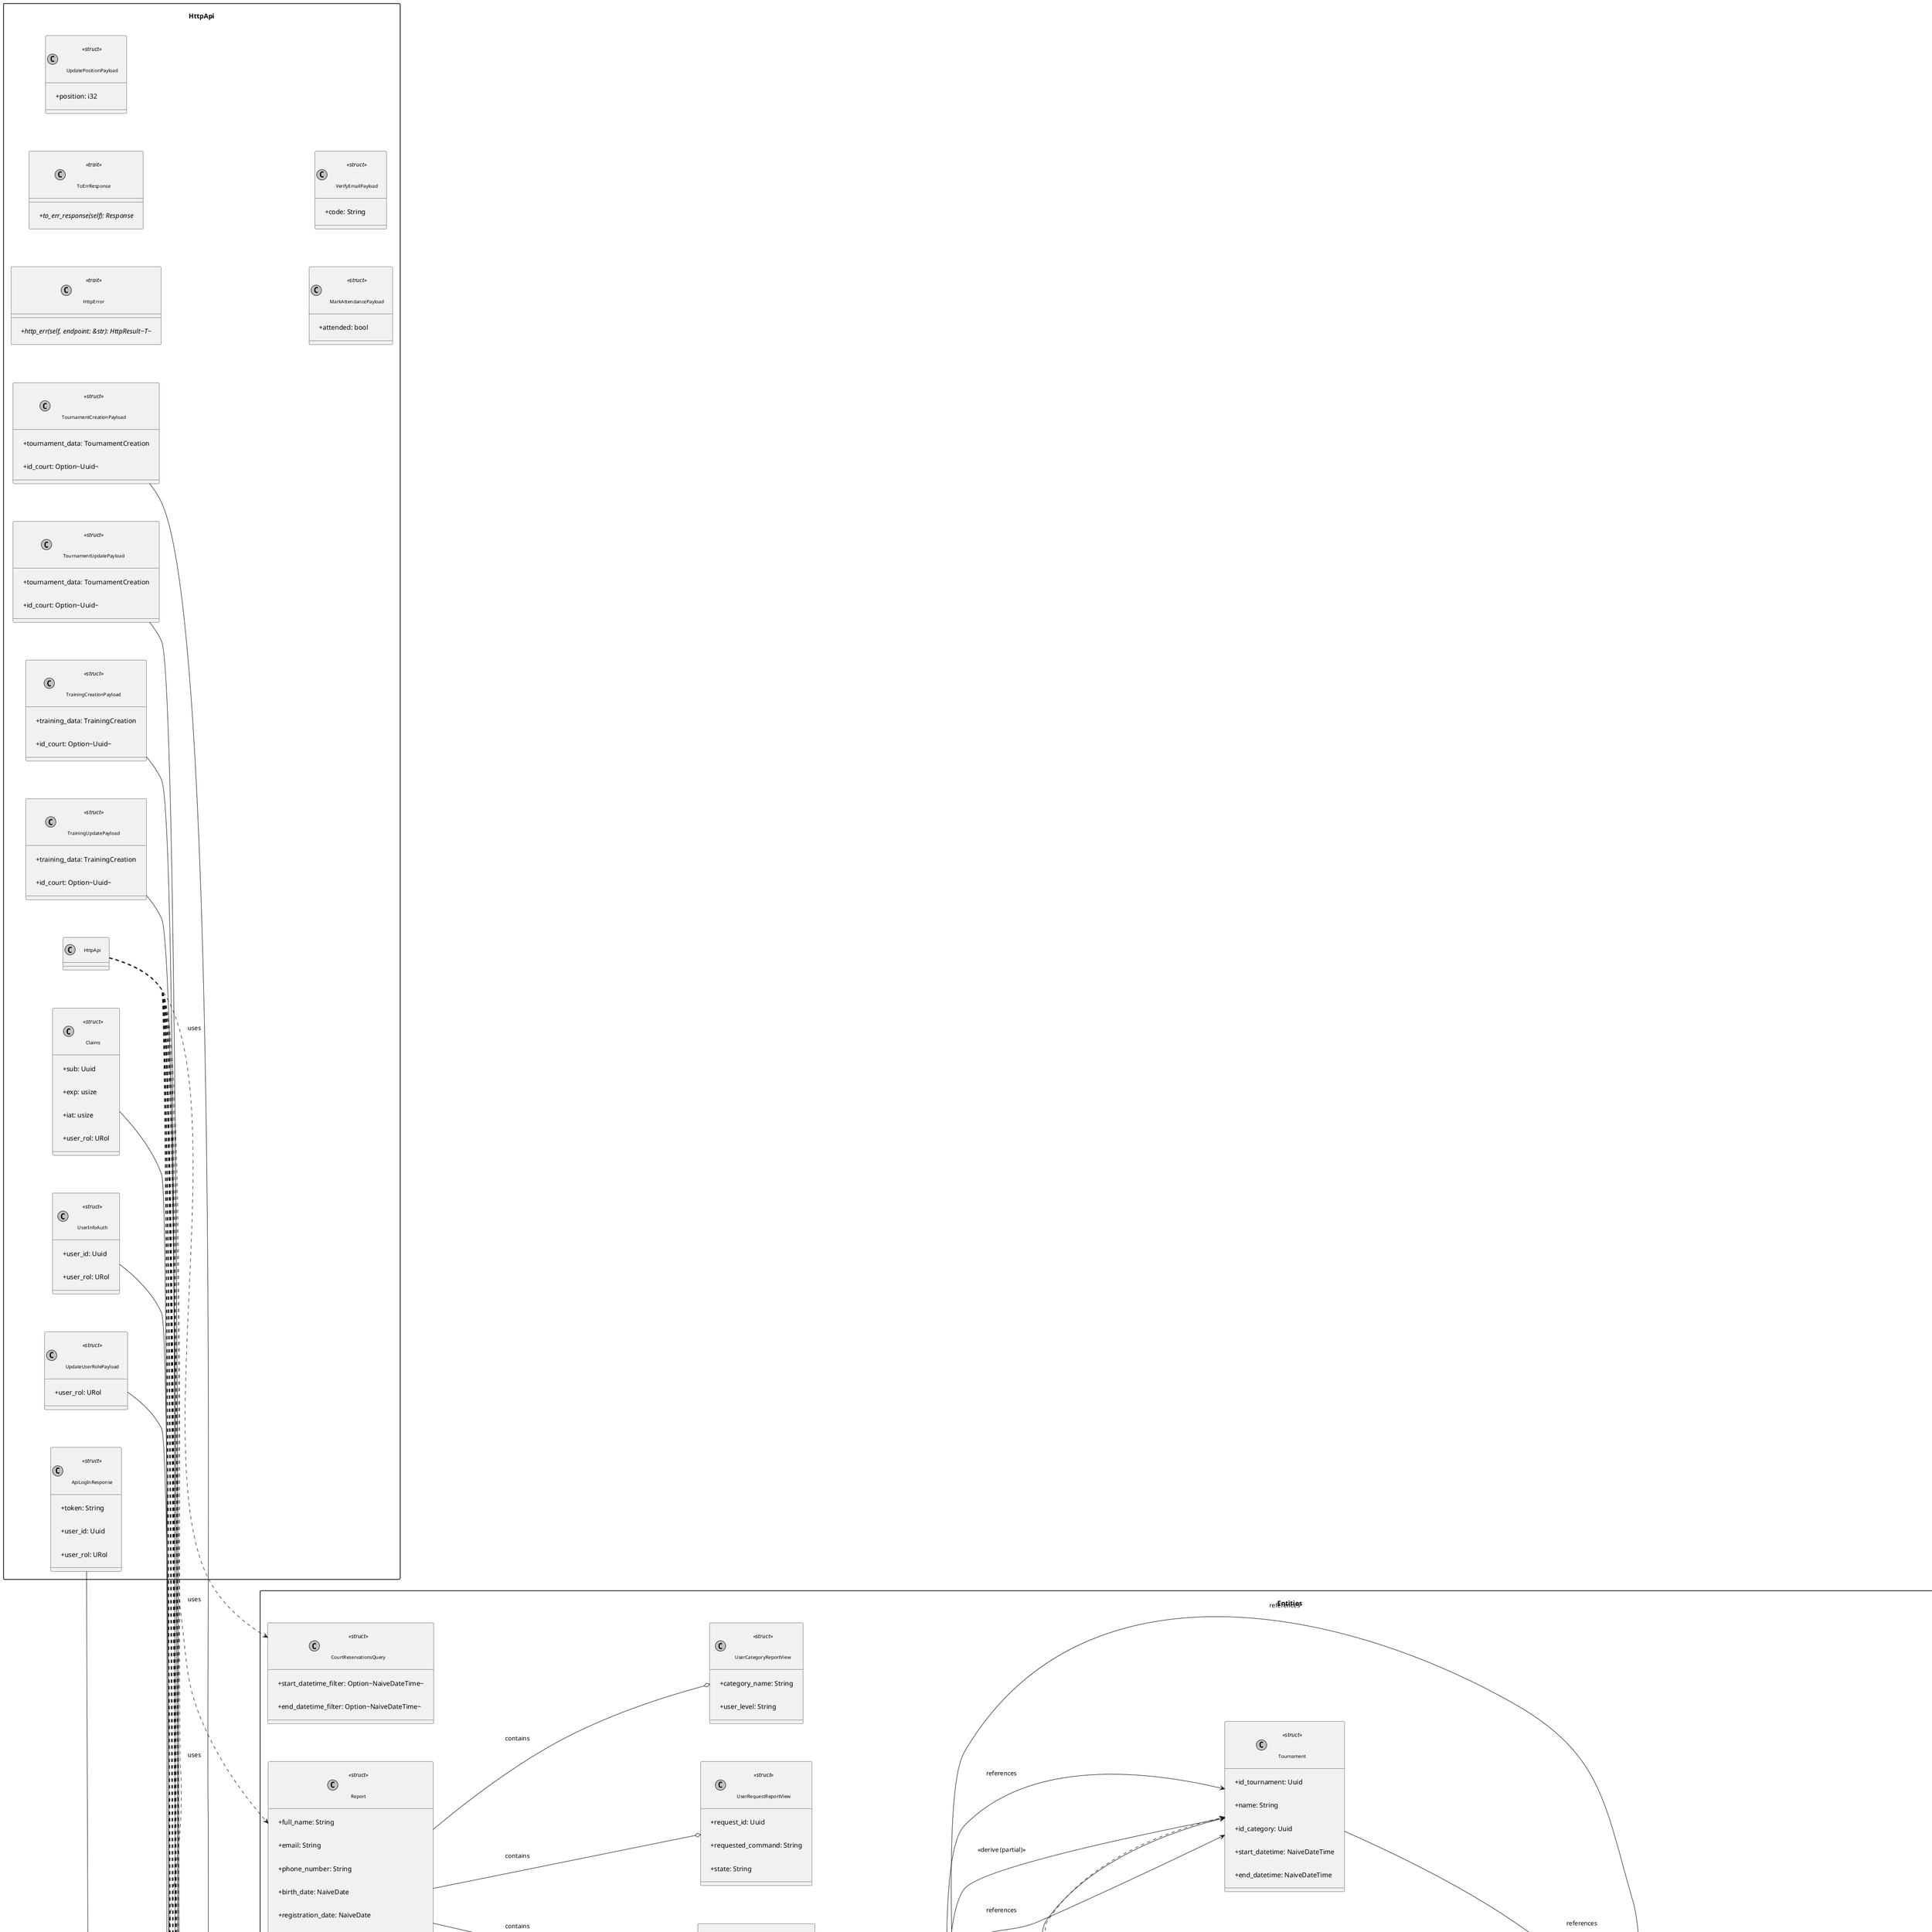 @startuml
' Improve layout and spacing for better line separation
left to right direction
skinparam packageStyle rectangle
skinparam padding 15
skinparam classFontSize 10
skinparam monochrome true
skinparam classAttributeIconSize 0
skinparam nodesep 80
skinparam ranksep 80

    namespace Entities {
        class Category <<struct>> {
            +id_category: Uuid
            +name: String
            +min_age: i32
            +max_age: i32
        }
        class CategoryCreation <<struct>> {
            +name: String
            +min_age: i32
            +max_age: i32
        }
        CategoryCreation --> Category 

        class LevelName <<enum>> {
            BEGGINER
            AMATEUR
            PROFESSIONAL
            +value(): u8
            +partial_cmp(other: &Self): Option~Ordering~
            +cmp(other: &Self): Ordering
        }

        class Level <<struct>> {
            +level_name: LevelName
        }

        class CategoryRequirement <<struct>> {
            +id_category_requirement: Uuid
            +id_category: Uuid
            +requirement_description: String
            +required_level: LevelName
        }
        CategoryRequirement --> LevelName : uses
        CategoryRequirement --> Category : references

        class Court <<struct>> {
             +id_court: Uuid
             +court_name: String
        }
        class CourtCreation <<struct>> {
            +court_name: String
        }
        CourtCreation --> Court : <<derive (partial)>>

        class CourtReservation <<struct>> {
            +id_court_reservation: Uuid
            +id_court: Uuid
            +start_reservation_datetime: NaiveDateTime
            +end_reservation_datetime: NaiveDateTime
            +id_training: Option~Uuid~
            +id_tournament: Option~Uuid~
        }
        class CourtReservationCreation <<struct>> {
             +id_court: Uuid
             +start_reservation_datetime: NaiveDateTime
             +end_reservation_datetime: NaiveDateTime
             +id_training: Option~Uuid~
             +id_tournament: Option~Uuid~
        }
        CourtReservationCreation --> CourtReservation : <<derive (partial)>>
        CourtReservation --> Court : references
        CourtReservation --> Training : references (optional)
        CourtReservation --> Tournament : references (optional)

        class CourtReservationsQuery <<struct>> {
            +start_datetime_filter: Option~NaiveDateTime~
            +end_datetime_filter: Option~NaiveDateTime~
        }

        class Report <<struct>> {
            +full_name: String
            +email: String
            +phone_number: String
            +birth_date: NaiveDate
            +registration_date: NaiveDate
            +categories: Vec~UserCategoryReportView~
            +training_summary: TrainingSummary
            +tournament_summary: TournamentSummary
            +tuition_summary: TuitionSummary
            +requests: Vec~UserRequestReportView~
        }
        class UserCategoryReportView <<struct>> {
             +category_name: String
             +user_level: String
        }
        class TrainingSummary <<struct>> {
             +total_registrations: u32
             +total_attendances: u32
             +most_recent_attendance: Option~NaiveDate~
        }
        class TournamentSummary <<struct>> {
             +total_registrations: u32
             +total_attendances: u32
             +most_recent_attendance: Option~NaiveDate~
             +most_recent_registration: Option~NaiveDate~
        }
        class TuitionSummary <<struct>> {
            +last_payment_amount: f64
            +last_payment_date: NaiveDate
            +days_until_next_payment: i64
            +total_payments: f64
        }
        class UserRequestReportView <<struct>> {
            +request_id: Uuid
            +requested_command: String
            +state: String
        }
        Report --o UserCategoryReportView : contains
        Report --o TrainingSummary : contains
        Report --o TournamentSummary : contains
        Report --o TuitionSummary : contains
        Report --o UserRequestReportView : contains

        class Request <<struct>> {
            +request_id: Uuid
            +requester_id: Uuid
            +requested_command: String
            +justification: String
            +approved: Option~bool~
            +approver_id: Option~Uuid~
        }
        class RequestCreation <<struct>> {
            +requester_id: Uuid
            +requested_command: String
            +justification: String
        }
        RequestCreation --> Request : <<derive (partial)>>
        Request --> User : references requester
        Request --> User : references approver (optional)

        class Tournament <<struct>> {
            +id_tournament: Uuid
            +name: String
            +id_category: Uuid
            +start_datetime: NaiveDateTime
            +end_datetime: NaiveDateTime
        }
        class TournamentCreation <<struct>> {
            +name: String
            +id_category: Uuid
            +start_datetime: NaiveDateTime
            +end_datetime: NaiveDateTime
        }
        TournamentCreation --> Tournament : <<derive (partial)>>
        Tournament --> Category : references

        class TournamentRegistration <<struct>> {
            +id_tournament: Uuid
            +id_user: Uuid
            +registration_datetime: NaiveDateTime
        }
        class TournamentRegistrationRequest <<struct>> {
             +id_user: Uuid
        }
        TournamentRegistrationRequest --> TournamentRegistration : <<derive (partial)>>
        TournamentRegistration --> Tournament : references
        TournamentRegistration --> User : references

        class TournamentAttendance <<struct>> {
            +id_tournament: Uuid
            +id_user: Uuid
            +attendance_datetime: NaiveDateTime
            +position: i32
        }
        class TournamentAttendanceRequest <<struct>> {
             +id_user: Uuid
             +position: i32
        }
        TournamentAttendanceRequest --> TournamentAttendance : <<derive (partial)>>
        TournamentAttendance --> Tournament : references
        TournamentAttendance --> User : references

        class Training <<struct>> {
            +id_training: Uuid
            +name: String
            +id_category: Uuid
            +trainer_id: Uuid
            +start_datetime: NaiveDateTime
            +end_datetime: NaiveDateTime
            +minimum_payment: f64
        }
        class TrainingCreation <<struct>> {
            +name: String
            +id_category: Uuid
            +trainer_id: Uuid
            +start_datetime: NaiveDateTime
            +end_datetime: NaiveDateTime
            +minimum_payment: f64
        }
        TrainingCreation --> Training : <<derive (partial)>>
        Training --> Category : references
        Training --> User : references trainer

        class TrainingRegistration <<struct>> {
            +id_training: Uuid
            +id_user: Uuid
            +registration_datetime: NaiveDateTime
            +attended: bool
            +attendance_datetime: Option~NaiveDateTime~
        }
        TrainingRegistration --> Training : references
        TrainingRegistration --> User : references

        class Tuition <<struct>> {
            +id_tuition: Uuid
            +id_user: Uuid
            +amount: f64
            +payment_date: NaiveDateTime
        }
        Tuition --> User : references

        class User <<struct>> {
            +id_user: Uuid
            +first_name: String
            +last_name: String
            +birth_date: NaiveDate
            +registration_date: NaiveDateTime
            +email: String
            +email_verified: bool
            +phone_number: String
            +country_code: String
            +password: String
            +identification_number: String
            +identification_type: IdType
            +user_rol: URol
        }
        class UserInfo <<struct>> {
            +id_user: Uuid
            +first_name: String
            +last_name: String
            +birth_date: NaiveDate
            +registration_date: NaiveDateTime
            +email: String
            +email_verified: bool
            +phone_number: String
            +country_code: String
            +identification_number: String
            +identification_type: IdType
            +user_rol: URol
        }
        class UserCreation <<struct>> {
            +first_name: String
            +last_name: String
            +birth_date: NaiveDate
            +email: String
            +phone_number: String
            +country_code: String
            +password: String
            +identification_number: String
            +identification_type: IdType
        }
        UserInfo --> User : <<derive (partial)>>
        UserCreation --> User : <<derive (partial)>>

        class UserLogInInfo <<struct>> {
             +identifier: String
             +password: String
        }
        class DocInfo <<struct>> {
             +identification_number: String
             +identification_type: IdType
        }
        class UserRole <<struct>> {
             +user_rol: URol
        }
        class IdentificationInfo <<struct>> {
             +identification_type: IdType
        }
        class IdType <<enum>> {
             CC
        }
        class URol <<enum>> {
             USER
             ADMIN
             TRAINER
        }
        User --> IdType : uses
        User --> URol : uses
        UserInfo --> IdType : uses
        UserInfo --> URol : uses
        UserCreation --> IdType : uses
        DocInfo --> IdType : uses
        UserRole --> URol : uses
        IdentificationInfo --> IdType : uses

        class UserCategory <<struct>> {
            +id_user: Uuid
            +id_category: Uuid
            +user_level: LevelName
        }
        UserCategory --> User : references
        UserCategory --> Category : references
        UserCategory --> LevelName : uses
        Level --> LevelName : uses
    }

    namespace UseCases {

        ' --- Hasher Trait ---'
        class PasswordHasher <<trait>> {
           {abstract} +hash(content: &str): Result~String~
           {abstract} +verify(original: &str, hashed: &str): Result~bool~
        }

        ' --- Category Service ---'
        namespace CategoryServiceNS {
            class CategoryRepository <<trait>> {
               {abstract} +create_category(category: &Category): Result<()>
               {abstract} +get_category_by_id(id: Uuid): Result~Option~Category~~
               {abstract} +update_category(category: &Category): Result<()>
               {abstract} +delete_category(id: Uuid): Result<()>
               {abstract} +list_categories(): Result~Vec~Category~~
               {abstract} +get_category_by_name(name: &str): Result~Option~Category~~
            }
            class LevelRepository <<trait>> {
               {abstract} +create_level(level: &Level): Result<()>
               {abstract} +get_level_by_id(id: Uuid): Result~Option~Level~~
               {abstract} +list_levels(): Result~Vec~Level~~
            }
            class CategoryRequirementRepository <<trait>> {
               {abstract} +create_category_requirement(requirement: &CategoryRequirement): Result<()>
               {abstract} +delete_category_requirement(category_req_id: &Uuid, category_id: &Uuid): Result<()>
               {abstract} +get_category_requirements(category_id: Uuid): Result~Vec~CategoryRequirement~~
            }
            class UserCategoryRepository <<trait>> {
               {abstract} +get_user_category(id_user: Uuid, id_category: Uuid): Result~Option~UserCategory~~
               {abstract} +user_has_category(id_user: Uuid, id_category: Uuid): Result~bool~
               {abstract} +create_user_category(user_category: &UserCategory): Result<()>
               {abstract} +get_user_categories(user_id: Uuid): Result~Vec~UserCategory~~
               {abstract} +update_user_category(user_id: Uuid, id_category: Uuid, new_level: Level): Result<()>
               {abstract} +delete_user_category(user_id: Uuid, id_category: Uuid): Result<()>
            }
            class CategoryServiceError <<enum>> {
                 UnknownDatabaseError(String)
                 CategoryNotFound
                 CategoryAlreadyExists
                 InvalidAgeRange
                 MissingName
                 RequirementNotFound
                 UserAlreadyHasCategory
                 UserDoesNotMeetRequirements
                 LevelNotFound
                 InvalidUserAge
                 InvalidRequirementLevel
                 UserServiceError(UserServiceError)
            }

            class CategoryService <<struct>> {
                -category_repo: Arc~dyn CategoryRepository~
                -requirement_repo: Arc~dyn CategoryRequirementRepository~
                -user_category_repo: Arc~dyn UserCategoryRepository~
                -user_service: UserService
                +new(cat_repo, req_repo, user_cat_repo, user_service): Self
                +delete_user_from_category(user_id: Uuid, category_id: Uuid): Result<()> *
                +update_user_category_level(user_id: Uuid, category_id: Uuid, new_level: LevelName): Result<()> *
                +delete_category(id: Uuid): Result<()> *
                +update_category(category: &Category): Result<()> *
                +get_category_by_id(id: Uuid): Result~Category~ *
                +get_all_categories(): Result~Vec~Category~~ *
                +add_category(category_creation: CategoryCreation): Result<()> *
                +add_category_requirement(category_req: &CategoryRequirement): Result<()> *
                +delete_category_requirement(category_req_id: &Uuid, category_id: &Uuid): Result<()> *
                +get_category_requirements(category_id: Uuid): Result~Vec~CategoryRequirement~~ *
                +get_user_category(user_id: Uuid, category_id: Uuid): Result~Option~UserCategory~~ *
                +user_has_category(user_id: Uuid, category_id: Uuid): Result~bool~ *
                +get_user_categories(user_id: Uuid): Result~Vec~UserCategory~~ *
                +add_user_to_category(user_id: Uuid, category_id: Uuid): Result<()> *
                +is_user_eligible_for_category(user_id: Uuid, category_id: Uuid): Result<()> *
            }
            CategoryService --o CategoryRepository : uses
            CategoryService --o CategoryRequirementRepository : uses
            CategoryService --o UserCategoryRepository : uses
            CategoryService --o UserServiceNS.UserService : uses
            CategoryServiceError ..> UserServiceNS.UserServiceError : uses
        }


        ' --- Court Service ---'
        namespace CourtServiceNS {
            class CourtRepository <<trait>> {
               {abstract} +create_court(court: &Court): Result<()>
               {abstract} +get_court_by_id(id_court: Uuid): Result~Option~Court~~
               {abstract} +get_court_by_name(court_name: &str): Result~Option~Court~~
               {abstract} +list_courts(): Result~Vec~Court~~
               {abstract} +delete_court(id_court: Uuid): Result<()>
            }
            class CourtReservationRepository <<trait>> {
               {abstract} +create_reservation(reservation: &CourtReservation): Result<()>
               {abstract} +get_reservations_for_court_in_range(id_court: Uuid, start: NaiveDateTime, end: NaiveDateTime): Result~Vec~CourtReservation~~
               {abstract} +get_reservation_by_id(id_reservation: Uuid): Result~Option~CourtReservation~~
               {abstract} +delete_reservation_by_event_id(event_id: Uuid, event_type: &str): Result<()>
               {abstract} +get_reservation_for_training(training_id: Uuid): Result~Option~CourtReservation~~
               {abstract} +get_reservation_for_tournament(tournament_id: Uuid): Result~Option~CourtReservation~~
               {abstract} +court_has_reservations(id_court: Uuid): Result~bool~
            }
             class CourtServiceError <<enum>> {
                 UnknownDatabaseError(String)
                 CourtNotFound
                 CourtNameExists
                 CourtUnavailable
                 InvalidReservationTime
                 ReservationPurposeMissing
                 ReservationNotFound
                 ReservationPurposeConflict
                 ReservationExists
            }
            class CourtService <<struct>> {
                -court_repo: Arc~dyn CourtRepository~
                -reservation_repo: Arc~dyn CourtReservationRepository~
                +new(court_repo, res_repo): Self
                +create_court(court_creation: CourtCreation): Result~Court~ *
                +get_court(id_court: Uuid): Result~Court~ *
                +list_courts(): Result~Vec~Court~~ *
                +delete_court(id_court: Uuid): Result<()> *
                +create_reservation(res_creation: CourtReservationCreation): Result~CourtReservation~ *
                +get_reservation(id_reservation: Uuid): Result~CourtReservation~ *
                +get_reservations_for_court(id_court: Uuid, start: Option~NaiveDateTime~, end: Option~NaiveDateTime~): Result~Vec~CourtReservation~~ *
                +is_court_available(id_court: Uuid, start: NaiveDateTime, end: NaiveDateTime, exclude_res_id: Option~Uuid~): Result~bool~ *
                +delete_reservation_for_event(event_id: Uuid, event_type: &str): Result<()> *
                +get_reservation_for_training(training_id: Uuid): Result~Option~CourtReservation~~ *
                +get_reservation_for_tournament(tournament_id: Uuid): Result~Option~CourtReservation~~ *
            }
            CourtService --o CourtRepository : uses
            CourtService --o CourtReservationRepository : uses
        }

        ' --- Report Service ---'
         namespace ReportServiceNS {
             class ReportServiceError <<enum>> {
                UserServiceError(UserServiceError)
                CategoryServiceError(CategoryServiceError)
                TrainingServiceError(TrainingServiceError)
                TournamentServiceError(TournamentServiceError)
                TuitionServiceError(TuitionServiceError)
                RequestServiceError(RequestServiceError)
                ReportServiceError(String)
             }
             class ReportService <<struct>> {
                -user_service: UserService
                -category_service: CategoryService
                -training_service: TrainingService
                -tournament_service: TournamentService
                -tuition_service: TuitionService
                -request_service: RequestService
                +new(us, cs, trs, tos, tus, rs): Self
                +generate_user_report(user_id: Uuid): Result~Report, ReportError~ *
             }
             ReportService --o UserServiceNS.UserService : uses
             ReportService --o CategoryServiceNS.CategoryService : uses
             ReportService --o TrainingServiceNS.TrainingService : uses
             ReportService --o TournamentServiceNS.TournamentService : uses
             ReportService --o TuitionServiceNS.TuitionService : uses
             ReportService --o RequestServiceNS.RequestService : uses
             ReportServiceError ..> UserServiceNS.UserServiceError : uses
             ReportServiceError ..> CategoryServiceNS.CategoryServiceError : uses
             ReportServiceError ..> TrainingServiceNS.TrainingServiceError : uses
             ReportServiceError ..> TournamentServiceNS.TournamentServiceError : uses
             ReportServiceError ..> TuitionServiceNS.TuitionServiceError : uses
             ReportServiceError ..> RequestServiceNS.RequestServiceError : uses
         }

        ' --- Request Service ---'
        namespace RequestServiceNS {
            class RequestRepository <<trait>> {
               {abstract} +create_request(request: &Request): Result<()>
               {abstract} +get_request_by_id(id: Uuid): Result~Option~Request~~
               {abstract} +update_request(request: &Request): Result<()>
               {abstract} +list_requests(): Result~Vec~Request~~
               {abstract} +list_requests_by_user(user_id: Uuid): Result~Vec~Request~~
            }
            class RequestServiceError <<enum>> {
                UnknownDatabaseError(String)
                RequestNotFound
                RequestAlreadyCompleted
                SelfApprovalNotAllowed
                InvalidApprover
            }
            class RequestService <<struct>> {
                -request_repo: Arc~dyn RequestRepository~
                +new(req_repo): Self
                +create_request(requester_id: Uuid, command: String, justification: String): Result<()> *
                +complete_request(request_id: Uuid, approver_id: Uuid, approved: bool): Result<()> *
                +list_requests(): Result~Vec~Request~~ *
                +list_user_requests(user_id: Uuid): Result~Vec~Request~~ *
                +get_request_by_id(id: Uuid): Result~Option~Request~~ *
            }
            RequestService --o RequestRepository : uses
        }

        ' --- Tournament Service ---'
        namespace TournamentServiceNS {
            class TournamentRepository <<trait>> {
               {abstract} +create_tournament(tournament: &Tournament): Result<()>
               {abstract} +get_tournament_by_id(id: Uuid): Result~Option~Tournament~~
               {abstract} +update_tournament(tournament: &Tournament): Result<()>
               {abstract} +delete_tournament(id: Uuid): Result<()>
               {abstract} +list_tournaments(): Result~Vec~Tournament~~
            }
            class TournamentRegistrationRepository <<trait>> {
               {abstract} +register_user_for_tournament(registration: &TournamentRegistration): Result<()>
               {abstract} +get_tournament_registrations(tournament_id: Uuid): Result~Vec~TournamentRegistration~~
               {abstract} +get_tournament_registration(tournament_id: Uuid, user_id: Uuid): Result~Option~TournamentRegistration~~
               {abstract} +get_user_registrations(user_id: Uuid): Result~Vec~TournamentRegistration~~
               {abstract} +delete_registration(tournament_id: Uuid, user_id: Uuid): Result<()>
            }
            class TournamentAttendanceRepository <<trait>> {
               {abstract} +record_tournament_attendance(attendance: &TournamentAttendance): Result<()>
               {abstract} +get_tournament_attendance(tournament_id: Uuid): Result~Vec~TournamentAttendance~~
               {abstract} +get_tournament_attendance_by_user(tournament_id: Uuid, user_id: Uuid): Result~Option~TournamentAttendance~~
               {abstract} +update_tournament_position(tournament_id: Uuid, user_id: Uuid, position: i32): Result<()>
               {abstract} +delete_attendance(tournament_id: Uuid, user_id: Uuid): Result<()>
            }
             class TournamentServiceError <<enum>> {
                 UnknownDatabaseError(String)
                 TournamentNotFound
                 UserNotRegistered
                 UserAlreadyRegistered
                 InvalidDates
                 InvalidCategory
                 NegativePosition
                 PositionAlreadyTaken
                 UserDidNotAttend
                 UserDoesNotMeetCategoryRequirements
                 CategoryServiceError(CategoryServiceError)
                 CourtServiceError(CourtServiceError)
                 InvalidAssistanceDate
                 InvalidRegistrationDate
            }
            class TournamentService <<struct>> {
                -tournament_repo: Arc~dyn TournamentRepository~
                -registration_repo: Arc~dyn TournamentRegistrationRepository~
                -attendance_repo: Arc~dyn TournamentAttendanceRepository~
                -category_service: CategoryService
                -court_service: CourtService
                +new(tour_repo, reg_repo, att_repo, cat_service, court_service): Self
                +create_tournament(creation: TournamentCreation, court_id: Option~Uuid~): Result~Tournament~ *
                +update_tournament(id: Uuid, update: TournamentCreation, court_id: Option~Uuid~): Result~Tournament~ *
                +get_tournament(id: Uuid): Result~Tournament~ *
                +delete_tournament(id: Uuid): Result<()> *
                +list_tournaments(): Result~Vec~Tournament~~ *
                +register_user(reg_payload: TournamentRegistrationRequest, tour_id: Uuid): Result~TournamentRegistration~ *
                +record_attendance(att_payload: TournamentAttendanceRequest, tour_id: Uuid): Result~TournamentAttendance~ *
                +get_user_registrations(user_id: Uuid): Result~Vec~TournamentRegistration~~ *
                +get_tournament_registrations(tour_id: Uuid): Result~Vec~TournamentRegistration~~ *
                +update_position(tour_id: Uuid, user_id: Uuid, position: i32): Result<()> *
                +get_eligible_tournaments(user_id: Uuid): Result~Vec~Tournament~~ *
                +get_tournament_attendance(tour_id: Uuid): Result~Vec~TournamentAttendance~~ *
                +delete_attendance(tour_id: Uuid, user_id: Uuid): Result<()> *
                +delete_registration(tour_id: Uuid, user_id: Uuid): Result<()> *
                +get_user_attendance(user_id: Uuid): Result~Vec~TournamentAttendance~~ *
            }
            TournamentService --o TournamentRepository : uses
            TournamentService --o TournamentRegistrationRepository : uses
            TournamentService --o TournamentAttendanceRepository : uses
            TournamentService --o CategoryServiceNS.CategoryService : uses
            TournamentService --o CourtServiceNS.CourtService : uses
            TournamentServiceError ..> CategoryServiceNS.CategoryServiceError : uses
            TournamentServiceError ..> CourtServiceNS.CourtServiceError : uses
        }

        ' --- Training Service ---'
        namespace TrainingServiceNS {
             class TrainingRepository <<trait>> {
                {abstract} +create_training(training: &Training): Result<()>
                {abstract} +get_training_by_id(id: Uuid): Result~Option~Training~~
                {abstract} +update_training(training: &Training): Result<()>
                {abstract} +delete_training(id: Uuid): Result<()>
                {abstract} +list_trainings(): Result~Vec~Training~~
                {abstract} +get_trainings_by_trainer_id(trainer_id: Uuid): Result~Vec~Training~~
             }
             class TrainingRegistrationRepository <<trait>> {
                {abstract} +register_user_for_training(registration: &TrainingRegistration): Result<()>
                {abstract} +get_training_registrations(training_id: Uuid): Result~Vec~TrainingRegistration~~
                {abstract} +get_training_registration(training_id: Uuid, user_id: Uuid): Result~Option~TrainingRegistration~~
                {abstract} +mark_training_attendance(training_id: Uuid, user_id: Uuid, attended: bool, date: Option~NaiveDateTime~): Result<()>
                {abstract} +get_user_training_registrations(user_id: Uuid): Result~Vec~TrainingRegistration~~
                {abstract} +delete_training_registration(training_id: Uuid, user_id: Uuid): Result<()>
             }
             class TrainingServiceError <<enum>> {
                 UnknownDatabaseError(String)
                 TrainingNotFound
                 UserAlreadyRegistered
                 UserDoesNotMeetCategoryRequirements
                 InvalidDates
                 UserNotRegistered
                 RegistrationNotFound
                 CategoryServiceError(CategoryServiceError)
                 CourtServiceError(CourtServiceError)
                 UserServiceError(UserServiceError)
                 TuitionServiceError(TuitionServiceError)
                 InvalidAssistanceDate
                 InvalidRegistrationDate
             }
            class TrainingService <<struct>> {
                -training_repo: Arc~dyn TrainingRepository~
                -registration_repo: Arc~dyn TrainingRegistrationRepository~
                -category_service: CategoryService
                -court_service: CourtService
                -user_service: UserService
                -tuition_service: TuitionService
                +new(train_repo, reg_repo, cat_serv, court_serv, user_serv, tuition_serv): Self
                +get_training_registrations(training_id: Uuid): Result~Vec~TrainingRegistration~~ *
                +get_user_training_registrations(user_id: Uuid): Result~Vec~TrainingRegistration~~ *
                +delete_training_registration(training_id: Uuid, user_id: Uuid): Result<()> *
                +create_training(creation: TrainingCreation, court_id: Option~Uuid~): Result~Training~ *
                +get_training(id: Uuid): Result~Training~ *
                +update_training(id: Uuid, update: TrainingCreation, court_id: Option~Uuid~): Result~Training~ *
                +delete_training(id: Uuid): Result<()> *
                +list_trainings(): Result~Vec~Training~~ *
                +get_trainings_by_trainer(trainer_id: Uuid): Result~Vec~Training~~ *
                +register_user(training_id: Uuid, user_id: Uuid): Result~TrainingRegistration~ *
                +mark_attendance(training_id: Uuid, user_id: Uuid, attended: bool): Result<()> *
                +get_eligible_trainings(user_id: Uuid): Result~Vec~Training~~ *
            }
            TrainingService --o TrainingRepository : uses
            TrainingService --o TrainingRegistrationRepository : uses
            TrainingService --o CategoryServiceNS.CategoryService : uses
            TrainingService --o CourtServiceNS.CourtService : uses
            TrainingService --o UserServiceNS.UserService : uses
            TrainingService --o TuitionServiceNS.TuitionService : uses
            TrainingServiceError ..> CategoryServiceNS.CategoryServiceError : uses
            TrainingServiceError ..> CourtServiceNS.CourtServiceError : uses
            TrainingServiceError ..> UserServiceNS.UserServiceError : uses
            TrainingServiceError ..> TuitionServiceNS.TuitionServiceError : uses
        }

        ' --- Tuition Service ---'
        namespace TuitionServiceNS {
             class TuitionRepository <<trait>> {
                {abstract} +record_tuition_payment(tuition: &Tuition): Result<()>
                {abstract} +get_tuition_by_id(id: Uuid): Result~Option~Tuition~~
                {abstract} +list_tuition_payments_for_user(user_id: Uuid): Result~Vec~Tuition~~
                {abstract} +list_all_tuition_payments(): Result~Vec~Tuition~~
                {abstract} +has_active_tuition(user_id: Uuid): Result~bool~
                {abstract} +has_active_tuition_with_amount(user_id: Uuid, amount: f64): Result~bool~
             }
             class TuitionServiceError <<enum>> {
                UnknownDatabaseError(String)
                ActiveTuitionExists
                InvalidAmount
                TuitionNotFound
             }
             class TuitionService <<struct>> {
                -tuition_repo: Arc~dyn TuitionRepository~
                +new(tuition_repo): Self
                +pay_tuition(user_id: Uuid, amount: f64): Result~Tuition~ *
                +has_active_tuition(user_id: Uuid): Result~bool~ *
                +has_active_tuition_with_amount(user_id: Uuid, amount: f64): Result~bool~ *
                +get_user_tuitions(user_id: Uuid): Result~Vec~Tuition~~ *
                +get_all_tuitions(): Result~Vec~Tuition~~ *
             }
             TuitionService --o TuitionRepository : uses
        }

        ' --- User Service ---'
        namespace UserServiceNS {
            class UserRepository <<trait>> {
               {abstract} +create_user(user: &User): Result<()>
               {abstract} +get_user_by_id(id: Uuid): Result~Option~User~~
               {abstract} +get_user_id_by_email(email: &str): Result~Option~Uuid~~
               {abstract} +get_user_id_by_phone(phone: &str): Result~Option~Uuid~~
               {abstract} +get_user_id_by_identification(number: &str, type: &IdType): Result~Option~Uuid~~
               {abstract} +update_user(user: &User): Result<()>
               {abstract} +delete_user(id: Uuid): Result<()>
               {abstract} +list_users(): Result~Vec~User~~
            }

            class Identifier <<trait>> {
               {abstract} +identify(identifier: &str): Result~Uuid~
               {abstract} +next(next: Arc~dyn Identifier~)
            }
            class EmailIdentifier <<struct>> {
                -repo: Arc~dyn UserRepository~
                -next: Option~Arc~dyn Identifier~~
                +new(repo, next): Self
                +identify(identifier: &str): Result~Uuid~ *
                +next(next: Arc~dyn Identifier~)*
            }
             class PhoneIdentifier <<struct>> {
                -repo: Arc~dyn UserRepository~
                -next: Option~Arc~dyn Identifier~~
                +new(repo, next): Self
                +identify(identifier: &str): Result~Uuid~ *
                +next(next: Arc~dyn Identifier~)*
            }
            EmailIdentifier --|> Identifier
            PhoneIdentifier --|> Identifier
            EmailIdentifier --o Identifier : uses (optional next)
            PhoneIdentifier --o Identifier : uses (optional next)
            EmailIdentifier --o UserRepository : uses
            PhoneIdentifier --o UserRepository : uses

             class UserServiceError <<enum>> {
                 UnknownDatabaseError(String)
                 UserIdDontExist
                 ErrorHashing(String)
                 ErrorVerificationHash(String)
                 InvalidPassword
                 EmailAlreadyExists
                 PhoneAlreadyExists
                 DocumentAlreadyExists
                 InvalidIdentifier
                 InvalidBirthDate(String)
            }
            class LogInResponse <<struct>> {
                 +user_id: Uuid
                 +user_rol: URol
            }
            class UserService <<struct>> {
                -user_repo: Arc~dyn UserRepository~
                -password_hasher: Arc~dyn PasswordHasher~
                +new(user_repo, hasher): Self
                +register_user(user_creation: UserCreation): Result~UserInfo~ *
                +update_user_role(user_id: Uuid, role: URol): Result~UserInfo~ *
                +get_all_users(): Result~Vec~UserInfo~~ *
                +get_user_by_id(user_id: Uuid): Result~UserInfo~ *
                +update_user(user_id: Uuid, update: UserCreation): Result~UserInfo~ *
                +log_in_user(login_info: &UserLogInInfo): Result~LogInResponse~ *
                +verify_email_with_code(user_id: Uuid, code: &str): Result<()> *
            }
            UserService --o UserRepository : uses
            UserService --o PasswordHasher : uses
        }
    }

    namespace Hashing {
        class BcryptHasher <<struct>> {
            +hash(content: &str): Result~String~*
            +verify(original: &str, hashed: &str): Result~bool~*
        }
        BcryptHasher --|> UseCases.PasswordHasher : implements
    }

    namespace Database {
        class TursoDb <<struct>> {
            -db: Arc~libsql.Database~
            -conn: Option~Connection~
            +from(url: &str, token: &str): Result~Self~ *
            +get_connection(): Result~Connection~ *
            +get_connection_with_error(error_builder): Result~Connection~ *
            +query_one_with_error(sql, params, error_builder): Result~Option~T~~ *
            +query_many_with_error(sql, params, error_builder): Result~Vec~T~~ *
            +execute_with_error(sql, params, error_builder): Result<()> *
            +execute_returning_affected_with_error(sql, params, error_builder): Result~u64~ *
            ' --- Repo Impl Methods (Shortened for Brevity) ---'
            +create_category(..): Result<()> *
            +get_category_by_id(..): Result~Option~Category~~ *
            '...'
            +create_category_requirement(..): Result<()> *
            '...'
            +get_user_category(..): Result~Option~UserCategory~~ *
            '...'
            +create_court(..): Result<()> *
            '...'
            +create_reservation(..): Result<()> *
            '...'
            +create_request(..): Result<()> *
            '...'
            +create_tournament(..): Result<()> *
            '...'
            +register_user_for_tournament(..): Result<()> *
            '...'
            +record_tournament_attendance(..): Result<()> *
            '...'
            +create_training(..): Result<()> *
            '...'
            +register_user_for_training(..): Result<()> *
            '...'
            +record_tuition_payment(..): Result<()> *
            '...'
            +create_user(..): Result<()> *
            +get_user_by_id(..): Result~Option~User~~ *
            '...'
        }
        TursoDb --|> UseCases.CategoryServiceNS.CategoryRepository : implements
        TursoDb --|> UseCases.CategoryServiceNS.CategoryRequirementRepository : implements
        TursoDb --|> UseCases.CategoryServiceNS.UserCategoryRepository : implements
        TursoDb --|> UseCases.CourtServiceNS.CourtRepository : implements
        TursoDb --|> UseCases.CourtServiceNS.CourtReservationRepository : implements
        TursoDb --|> UseCases.RequestServiceNS.RequestRepository : implements
        TursoDb --|> UseCases.TournamentServiceNS.TournamentRepository : implements
        TursoDb --|> UseCases.TournamentServiceNS.TournamentRegistrationRepository : implements
        TursoDb --|> UseCases.TournamentServiceNS.TournamentAttendanceRepository : implements
        TursoDb --|> UseCases.TrainingServiceNS.TrainingRepository : implements
        TursoDb --|> UseCases.TrainingServiceNS.TrainingRegistrationRepository : implements
        TursoDb --|> UseCases.TuitionServiceNS.TuitionRepository : implements
        TursoDb --|> UseCases.UserServiceNS.UserRepository : implements
    }


    namespace HttpApi {
        class Claims <<struct>> {
             +sub: Uuid
             +exp: usize
             +iat: usize
             +user_rol: URol
        }
        class UserInfoAuth <<struct>> {
            +user_id: Uuid
            +user_rol: URol
        }
        Claims --> Entities.URol : uses
        UserInfoAuth --> Entities.URol : uses

        ' --- Error Handling Traits ---'
        class HttpError <<trait>> {
           {abstract} +http_err(self, endpoint: &str): HttpResult~T~
        }
        class ToErrResponse <<trait>> {
           {abstract} +to_err_response(self): Response
        }

        ' --- Payload/DTO Structs ---'
        class TournamentCreationPayload <<struct>> {
            +tournament_data: TournamentCreation
            +id_court: Option~Uuid~
        }
         class TournamentUpdatePayload <<struct>> {
            +tournament_data: TournamentCreation
            +id_court: Option~Uuid~
        }
         class UpdatePositionPayload <<struct>> {
             +position: i32
        }
         class TrainingCreationPayload <<struct>> {
            +training_data: TrainingCreation
            +id_court: Option~Uuid~
        }
        class TrainingUpdatePayload <<struct>> {
            +training_data: TrainingCreation
            +id_court: Option~Uuid~
        }
        class MarkAttendancePayload <<struct>> {
             +attended: bool
        }
        class UpdateUserRolePayload <<struct>> {
             +user_rol: URol
        }
        class ApiLogInResponse <<struct>> {
             +token: String
             +user_id: Uuid
             +user_rol: URol
        }
        class VerifyEmailPayload <<struct>> {
             +code: String
        }

        ' --- Dependencies ---'
        TournamentCreationPayload --> Entities.TournamentCreation : contains
        TournamentUpdatePayload --> Entities.TournamentCreation : contains
        TrainingCreationPayload --> Entities.TrainingCreation : contains
        TrainingUpdatePayload --> Entities.TrainingCreation : contains
        ApiLogInResponse --> UseCases.UserServiceNS.LogInResponse : uses
        UpdateUserRolePayload --> Entities.URol : uses

        '--Conceptual: HTTP Handlers use Services--'
        HttpApi ..> UseCases.CategoryServiceNS.CategoryService : uses
        HttpApi ..> UseCases.CourtServiceNS.CourtService : uses
        HttpApi ..> UseCases.ReportServiceNS.ReportService : uses
        HttpApi ..> UseCases.RequestServiceNS.RequestService : uses
        HttpApi ..> UseCases.TournamentServiceNS.TournamentService : uses
        HttpApi ..> UseCases.TrainingServiceNS.TrainingService : uses
        HttpApi ..> UseCases.TuitionServiceNS.TuitionService : uses
        HttpApi ..> UseCases.UserServiceNS.UserService : uses

        '--Conceptual: HTTP uses Entities for Payloads/Responses--'
        HttpApi ..> Entities.Category : uses
        HttpApi ..> Entities.CategoryCreation : uses
        HttpApi ..> Entities.CategoryRequirement : uses
        HttpApi ..> Entities.Court : uses
        HttpApi ..> Entities.CourtCreation : uses
        HttpApi ..> Entities.CourtReservation : uses
        HttpApi ..> Entities.CourtReservationsQuery : uses
        HttpApi ..> Entities.Report : uses
        HttpApi ..> Entities.Request : uses
        HttpApi ..> Entities.RequestCreation : uses
        HttpApi ..> Entities.Tournament : uses
        HttpApi ..> Entities.TournamentRegistration : uses
        HttpApi ..> Entities.TournamentRegistrationRequest : uses
        HttpApi ..> Entities.TournamentAttendance : uses
        HttpApi ..> Entities.TournamentAttendanceRequest : uses
        HttpApi ..> Entities.Training : uses
        HttpApi ..> Entities.TrainingRegistration : uses
        HttpApi ..> Entities.Tuition : uses
        HttpApi ..> Entities.UserInfo : uses
        HttpApi ..> Entities.UserCreation : uses
        HttpApi ..> Entities.UserLogInInfo : uses
        HttpApi ..> Entities.LevelName : uses
        HttpApi ..> Entities.URol : uses
    }

    ' --- Inter-Service Dependencies (Redundant if shown within UseCases namespace, but explicit here) ---'
     UseCases.CategoryServiceNS.CategoryService --o UseCases.UserServiceNS.UserService
     UseCases.TournamentServiceNS.TournamentService --o UseCases.CategoryServiceNS.CategoryService
     UseCases.TournamentServiceNS.TournamentService --o UseCases.CourtServiceNS.CourtService
     UseCases.TrainingServiceNS.TrainingService --o UseCases.CategoryServiceNS.CategoryService
     UseCases.TrainingServiceNS.TrainingService --o UseCases.CourtServiceNS.CourtService
     UseCases.TrainingServiceNS.TrainingService --o UseCases.UserServiceNS.UserService
     UseCases.TrainingServiceNS.TrainingService --o UseCases.TuitionServiceNS.TuitionService
     UseCases.ReportServiceNS.ReportService --o UseCases.UserServiceNS.UserService
     UseCases.ReportServiceNS.ReportService --o UseCases.CategoryServiceNS.CategoryService
     UseCases.ReportServiceNS.ReportService --o UseCases.TrainingServiceNS.TrainingService
     UseCases.ReportServiceNS.ReportService --o UseCases.TournamentServiceNS.TournamentService
     UseCases.ReportServiceNS.ReportService --o UseCases.TuitionServiceNS.TuitionService
     UseCases.ReportServiceNS.ReportService --o UseCases.RequestServiceNS.RequestService

@enduml